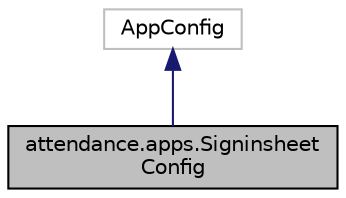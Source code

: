 digraph "attendance.apps.SigninsheetConfig"
{
  edge [fontname="Helvetica",fontsize="10",labelfontname="Helvetica",labelfontsize="10"];
  node [fontname="Helvetica",fontsize="10",shape=record];
  Node2 [label="attendance.apps.Signinsheet\lConfig",height=0.2,width=0.4,color="black", fillcolor="grey75", style="filled", fontcolor="black"];
  Node3 -> Node2 [dir="back",color="midnightblue",fontsize="10",style="solid"];
  Node3 [label="AppConfig",height=0.2,width=0.4,color="grey75", fillcolor="white", style="filled"];
}
